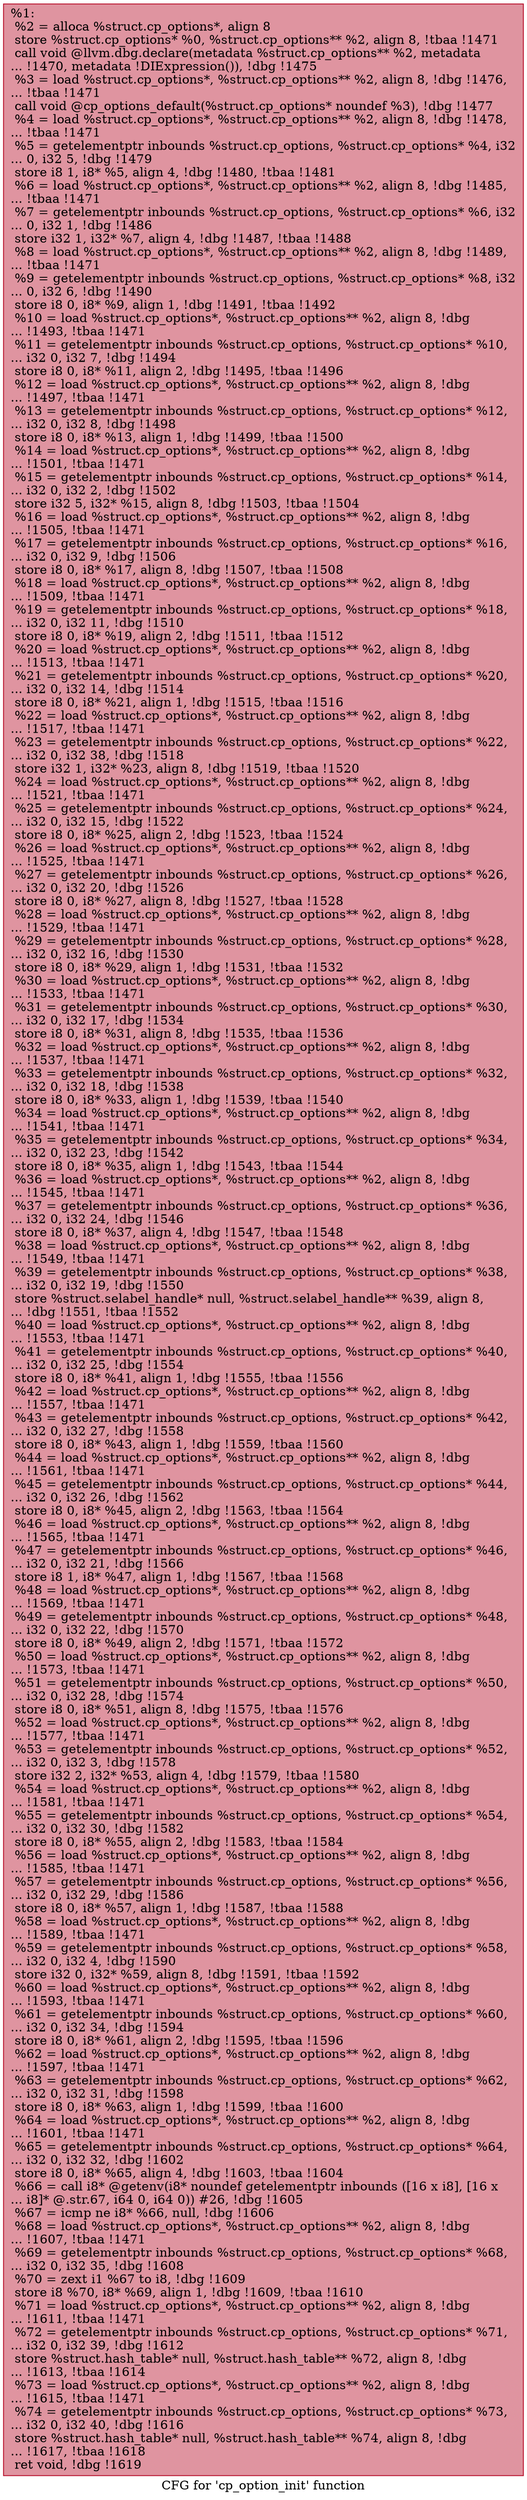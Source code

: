 digraph "CFG for 'cp_option_init' function" {
	label="CFG for 'cp_option_init' function";

	Node0xcddf20 [shape=record,color="#b70d28ff", style=filled, fillcolor="#b70d2870",label="{%1:\l  %2 = alloca %struct.cp_options*, align 8\l  store %struct.cp_options* %0, %struct.cp_options** %2, align 8, !tbaa !1471\l  call void @llvm.dbg.declare(metadata %struct.cp_options** %2, metadata\l... !1470, metadata !DIExpression()), !dbg !1475\l  %3 = load %struct.cp_options*, %struct.cp_options** %2, align 8, !dbg !1476,\l... !tbaa !1471\l  call void @cp_options_default(%struct.cp_options* noundef %3), !dbg !1477\l  %4 = load %struct.cp_options*, %struct.cp_options** %2, align 8, !dbg !1478,\l... !tbaa !1471\l  %5 = getelementptr inbounds %struct.cp_options, %struct.cp_options* %4, i32\l... 0, i32 5, !dbg !1479\l  store i8 1, i8* %5, align 4, !dbg !1480, !tbaa !1481\l  %6 = load %struct.cp_options*, %struct.cp_options** %2, align 8, !dbg !1485,\l... !tbaa !1471\l  %7 = getelementptr inbounds %struct.cp_options, %struct.cp_options* %6, i32\l... 0, i32 1, !dbg !1486\l  store i32 1, i32* %7, align 4, !dbg !1487, !tbaa !1488\l  %8 = load %struct.cp_options*, %struct.cp_options** %2, align 8, !dbg !1489,\l... !tbaa !1471\l  %9 = getelementptr inbounds %struct.cp_options, %struct.cp_options* %8, i32\l... 0, i32 6, !dbg !1490\l  store i8 0, i8* %9, align 1, !dbg !1491, !tbaa !1492\l  %10 = load %struct.cp_options*, %struct.cp_options** %2, align 8, !dbg\l... !1493, !tbaa !1471\l  %11 = getelementptr inbounds %struct.cp_options, %struct.cp_options* %10,\l... i32 0, i32 7, !dbg !1494\l  store i8 0, i8* %11, align 2, !dbg !1495, !tbaa !1496\l  %12 = load %struct.cp_options*, %struct.cp_options** %2, align 8, !dbg\l... !1497, !tbaa !1471\l  %13 = getelementptr inbounds %struct.cp_options, %struct.cp_options* %12,\l... i32 0, i32 8, !dbg !1498\l  store i8 0, i8* %13, align 1, !dbg !1499, !tbaa !1500\l  %14 = load %struct.cp_options*, %struct.cp_options** %2, align 8, !dbg\l... !1501, !tbaa !1471\l  %15 = getelementptr inbounds %struct.cp_options, %struct.cp_options* %14,\l... i32 0, i32 2, !dbg !1502\l  store i32 5, i32* %15, align 8, !dbg !1503, !tbaa !1504\l  %16 = load %struct.cp_options*, %struct.cp_options** %2, align 8, !dbg\l... !1505, !tbaa !1471\l  %17 = getelementptr inbounds %struct.cp_options, %struct.cp_options* %16,\l... i32 0, i32 9, !dbg !1506\l  store i8 0, i8* %17, align 8, !dbg !1507, !tbaa !1508\l  %18 = load %struct.cp_options*, %struct.cp_options** %2, align 8, !dbg\l... !1509, !tbaa !1471\l  %19 = getelementptr inbounds %struct.cp_options, %struct.cp_options* %18,\l... i32 0, i32 11, !dbg !1510\l  store i8 0, i8* %19, align 2, !dbg !1511, !tbaa !1512\l  %20 = load %struct.cp_options*, %struct.cp_options** %2, align 8, !dbg\l... !1513, !tbaa !1471\l  %21 = getelementptr inbounds %struct.cp_options, %struct.cp_options* %20,\l... i32 0, i32 14, !dbg !1514\l  store i8 0, i8* %21, align 1, !dbg !1515, !tbaa !1516\l  %22 = load %struct.cp_options*, %struct.cp_options** %2, align 8, !dbg\l... !1517, !tbaa !1471\l  %23 = getelementptr inbounds %struct.cp_options, %struct.cp_options* %22,\l... i32 0, i32 38, !dbg !1518\l  store i32 1, i32* %23, align 8, !dbg !1519, !tbaa !1520\l  %24 = load %struct.cp_options*, %struct.cp_options** %2, align 8, !dbg\l... !1521, !tbaa !1471\l  %25 = getelementptr inbounds %struct.cp_options, %struct.cp_options* %24,\l... i32 0, i32 15, !dbg !1522\l  store i8 0, i8* %25, align 2, !dbg !1523, !tbaa !1524\l  %26 = load %struct.cp_options*, %struct.cp_options** %2, align 8, !dbg\l... !1525, !tbaa !1471\l  %27 = getelementptr inbounds %struct.cp_options, %struct.cp_options* %26,\l... i32 0, i32 20, !dbg !1526\l  store i8 0, i8* %27, align 8, !dbg !1527, !tbaa !1528\l  %28 = load %struct.cp_options*, %struct.cp_options** %2, align 8, !dbg\l... !1529, !tbaa !1471\l  %29 = getelementptr inbounds %struct.cp_options, %struct.cp_options* %28,\l... i32 0, i32 16, !dbg !1530\l  store i8 0, i8* %29, align 1, !dbg !1531, !tbaa !1532\l  %30 = load %struct.cp_options*, %struct.cp_options** %2, align 8, !dbg\l... !1533, !tbaa !1471\l  %31 = getelementptr inbounds %struct.cp_options, %struct.cp_options* %30,\l... i32 0, i32 17, !dbg !1534\l  store i8 0, i8* %31, align 8, !dbg !1535, !tbaa !1536\l  %32 = load %struct.cp_options*, %struct.cp_options** %2, align 8, !dbg\l... !1537, !tbaa !1471\l  %33 = getelementptr inbounds %struct.cp_options, %struct.cp_options* %32,\l... i32 0, i32 18, !dbg !1538\l  store i8 0, i8* %33, align 1, !dbg !1539, !tbaa !1540\l  %34 = load %struct.cp_options*, %struct.cp_options** %2, align 8, !dbg\l... !1541, !tbaa !1471\l  %35 = getelementptr inbounds %struct.cp_options, %struct.cp_options* %34,\l... i32 0, i32 23, !dbg !1542\l  store i8 0, i8* %35, align 1, !dbg !1543, !tbaa !1544\l  %36 = load %struct.cp_options*, %struct.cp_options** %2, align 8, !dbg\l... !1545, !tbaa !1471\l  %37 = getelementptr inbounds %struct.cp_options, %struct.cp_options* %36,\l... i32 0, i32 24, !dbg !1546\l  store i8 0, i8* %37, align 4, !dbg !1547, !tbaa !1548\l  %38 = load %struct.cp_options*, %struct.cp_options** %2, align 8, !dbg\l... !1549, !tbaa !1471\l  %39 = getelementptr inbounds %struct.cp_options, %struct.cp_options* %38,\l... i32 0, i32 19, !dbg !1550\l  store %struct.selabel_handle* null, %struct.selabel_handle** %39, align 8,\l... !dbg !1551, !tbaa !1552\l  %40 = load %struct.cp_options*, %struct.cp_options** %2, align 8, !dbg\l... !1553, !tbaa !1471\l  %41 = getelementptr inbounds %struct.cp_options, %struct.cp_options* %40,\l... i32 0, i32 25, !dbg !1554\l  store i8 0, i8* %41, align 1, !dbg !1555, !tbaa !1556\l  %42 = load %struct.cp_options*, %struct.cp_options** %2, align 8, !dbg\l... !1557, !tbaa !1471\l  %43 = getelementptr inbounds %struct.cp_options, %struct.cp_options* %42,\l... i32 0, i32 27, !dbg !1558\l  store i8 0, i8* %43, align 1, !dbg !1559, !tbaa !1560\l  %44 = load %struct.cp_options*, %struct.cp_options** %2, align 8, !dbg\l... !1561, !tbaa !1471\l  %45 = getelementptr inbounds %struct.cp_options, %struct.cp_options* %44,\l... i32 0, i32 26, !dbg !1562\l  store i8 0, i8* %45, align 2, !dbg !1563, !tbaa !1564\l  %46 = load %struct.cp_options*, %struct.cp_options** %2, align 8, !dbg\l... !1565, !tbaa !1471\l  %47 = getelementptr inbounds %struct.cp_options, %struct.cp_options* %46,\l... i32 0, i32 21, !dbg !1566\l  store i8 1, i8* %47, align 1, !dbg !1567, !tbaa !1568\l  %48 = load %struct.cp_options*, %struct.cp_options** %2, align 8, !dbg\l... !1569, !tbaa !1471\l  %49 = getelementptr inbounds %struct.cp_options, %struct.cp_options* %48,\l... i32 0, i32 22, !dbg !1570\l  store i8 0, i8* %49, align 2, !dbg !1571, !tbaa !1572\l  %50 = load %struct.cp_options*, %struct.cp_options** %2, align 8, !dbg\l... !1573, !tbaa !1471\l  %51 = getelementptr inbounds %struct.cp_options, %struct.cp_options* %50,\l... i32 0, i32 28, !dbg !1574\l  store i8 0, i8* %51, align 8, !dbg !1575, !tbaa !1576\l  %52 = load %struct.cp_options*, %struct.cp_options** %2, align 8, !dbg\l... !1577, !tbaa !1471\l  %53 = getelementptr inbounds %struct.cp_options, %struct.cp_options* %52,\l... i32 0, i32 3, !dbg !1578\l  store i32 2, i32* %53, align 4, !dbg !1579, !tbaa !1580\l  %54 = load %struct.cp_options*, %struct.cp_options** %2, align 8, !dbg\l... !1581, !tbaa !1471\l  %55 = getelementptr inbounds %struct.cp_options, %struct.cp_options* %54,\l... i32 0, i32 30, !dbg !1582\l  store i8 0, i8* %55, align 2, !dbg !1583, !tbaa !1584\l  %56 = load %struct.cp_options*, %struct.cp_options** %2, align 8, !dbg\l... !1585, !tbaa !1471\l  %57 = getelementptr inbounds %struct.cp_options, %struct.cp_options* %56,\l... i32 0, i32 29, !dbg !1586\l  store i8 0, i8* %57, align 1, !dbg !1587, !tbaa !1588\l  %58 = load %struct.cp_options*, %struct.cp_options** %2, align 8, !dbg\l... !1589, !tbaa !1471\l  %59 = getelementptr inbounds %struct.cp_options, %struct.cp_options* %58,\l... i32 0, i32 4, !dbg !1590\l  store i32 0, i32* %59, align 8, !dbg !1591, !tbaa !1592\l  %60 = load %struct.cp_options*, %struct.cp_options** %2, align 8, !dbg\l... !1593, !tbaa !1471\l  %61 = getelementptr inbounds %struct.cp_options, %struct.cp_options* %60,\l... i32 0, i32 34, !dbg !1594\l  store i8 0, i8* %61, align 2, !dbg !1595, !tbaa !1596\l  %62 = load %struct.cp_options*, %struct.cp_options** %2, align 8, !dbg\l... !1597, !tbaa !1471\l  %63 = getelementptr inbounds %struct.cp_options, %struct.cp_options* %62,\l... i32 0, i32 31, !dbg !1598\l  store i8 0, i8* %63, align 1, !dbg !1599, !tbaa !1600\l  %64 = load %struct.cp_options*, %struct.cp_options** %2, align 8, !dbg\l... !1601, !tbaa !1471\l  %65 = getelementptr inbounds %struct.cp_options, %struct.cp_options* %64,\l... i32 0, i32 32, !dbg !1602\l  store i8 0, i8* %65, align 4, !dbg !1603, !tbaa !1604\l  %66 = call i8* @getenv(i8* noundef getelementptr inbounds ([16 x i8], [16 x\l... i8]* @.str.67, i64 0, i64 0)) #26, !dbg !1605\l  %67 = icmp ne i8* %66, null, !dbg !1606\l  %68 = load %struct.cp_options*, %struct.cp_options** %2, align 8, !dbg\l... !1607, !tbaa !1471\l  %69 = getelementptr inbounds %struct.cp_options, %struct.cp_options* %68,\l... i32 0, i32 35, !dbg !1608\l  %70 = zext i1 %67 to i8, !dbg !1609\l  store i8 %70, i8* %69, align 1, !dbg !1609, !tbaa !1610\l  %71 = load %struct.cp_options*, %struct.cp_options** %2, align 8, !dbg\l... !1611, !tbaa !1471\l  %72 = getelementptr inbounds %struct.cp_options, %struct.cp_options* %71,\l... i32 0, i32 39, !dbg !1612\l  store %struct.hash_table* null, %struct.hash_table** %72, align 8, !dbg\l... !1613, !tbaa !1614\l  %73 = load %struct.cp_options*, %struct.cp_options** %2, align 8, !dbg\l... !1615, !tbaa !1471\l  %74 = getelementptr inbounds %struct.cp_options, %struct.cp_options* %73,\l... i32 0, i32 40, !dbg !1616\l  store %struct.hash_table* null, %struct.hash_table** %74, align 8, !dbg\l... !1617, !tbaa !1618\l  ret void, !dbg !1619\l}"];
}
